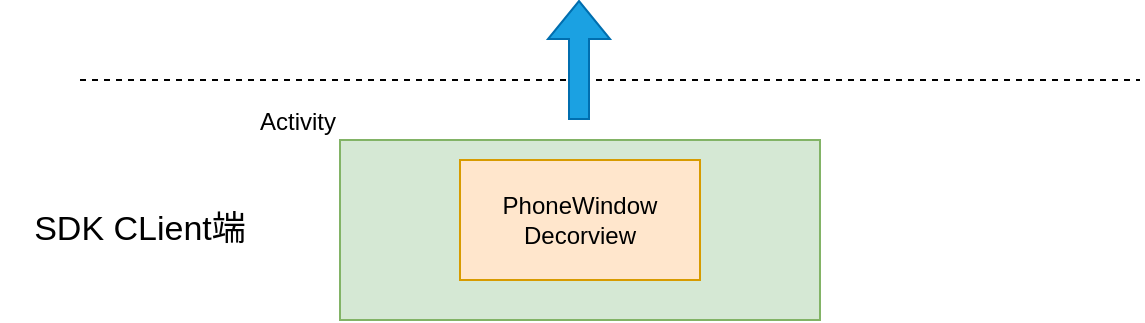 <mxfile version="20.5.1" type="github">
  <diagram id="prtHgNgQTEPvFCAcTncT" name="Page-1">
    <mxGraphModel dx="985" dy="557" grid="1" gridSize="10" guides="1" tooltips="1" connect="1" arrows="1" fold="1" page="1" pageScale="1" pageWidth="827" pageHeight="1169" math="0" shadow="0">
      <root>
        <mxCell id="0" />
        <mxCell id="1" parent="0" />
        <mxCell id="t4NNCVCtJS_7CI4JEpGD-1" value="Activity" style="rounded=0;whiteSpace=wrap;html=1;labelPosition=left;verticalLabelPosition=top;align=right;verticalAlign=bottom;fillColor=#d5e8d4;strokeColor=#82b366;" vertex="1" parent="1">
          <mxGeometry x="260" y="430" width="240" height="90" as="geometry" />
        </mxCell>
        <mxCell id="t4NNCVCtJS_7CI4JEpGD-2" value="PhoneWindow&lt;br&gt;Decorview" style="rounded=0;whiteSpace=wrap;html=1;fillColor=#ffe6cc;strokeColor=#d79b00;" vertex="1" parent="1">
          <mxGeometry x="320" y="440" width="120" height="60" as="geometry" />
        </mxCell>
        <mxCell id="t4NNCVCtJS_7CI4JEpGD-3" value="" style="endArrow=none;dashed=1;html=1;rounded=0;" edge="1" parent="1">
          <mxGeometry width="50" height="50" relative="1" as="geometry">
            <mxPoint x="130" y="400" as="sourcePoint" />
            <mxPoint x="660" y="400" as="targetPoint" />
          </mxGeometry>
        </mxCell>
        <mxCell id="t4NNCVCtJS_7CI4JEpGD-5" value="&lt;font style=&quot;font-size: 17px;&quot;&gt;SDK CLient端&lt;/font&gt;" style="text;html=1;strokeColor=none;fillColor=none;align=center;verticalAlign=middle;whiteSpace=wrap;rounded=0;" vertex="1" parent="1">
          <mxGeometry x="90" y="455" width="140" height="40" as="geometry" />
        </mxCell>
        <mxCell id="t4NNCVCtJS_7CI4JEpGD-6" value="" style="shape=flexArrow;endArrow=classic;html=1;rounded=0;fontSize=17;fillColor=#1ba1e2;strokeColor=#006EAF;" edge="1" parent="1">
          <mxGeometry width="50" height="50" relative="1" as="geometry">
            <mxPoint x="379.5" y="420" as="sourcePoint" />
            <mxPoint x="379.5" y="360" as="targetPoint" />
          </mxGeometry>
        </mxCell>
      </root>
    </mxGraphModel>
  </diagram>
</mxfile>

